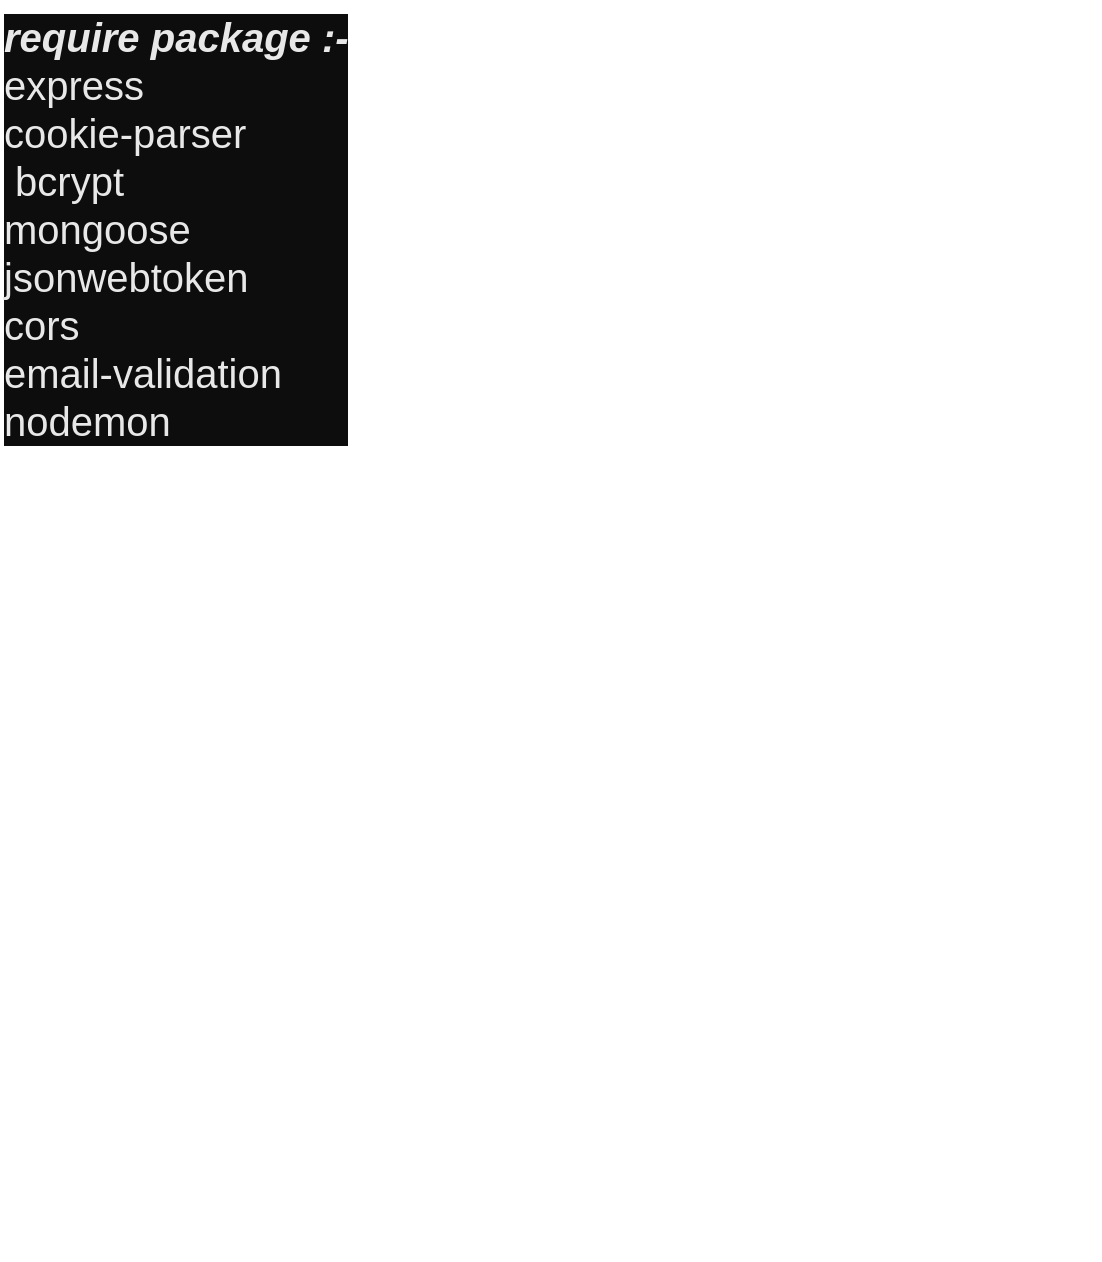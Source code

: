 <mxfile>
    <diagram id="hKfxKzu_sT4NZ2iY8Ak6" name="Page-1">
        <mxGraphModel dx="1402" dy="5963" grid="1" gridSize="10" guides="1" tooltips="1" connect="1" arrows="1" fold="1" page="1" pageScale="1" pageWidth="850" pageHeight="1100" math="0" shadow="0">
            <root>
                <mxCell id="0"/>
                <mxCell id="1" parent="0"/>
                <mxCell id="2" value="&lt;span style=&quot;&quot;&gt;&lt;font&gt;&lt;b style=&quot;&quot;&gt;&lt;i style=&quot;&quot;&gt;require package :-&lt;/i&gt;&lt;/b&gt;&lt;br&gt;express &lt;br&gt;cookie-parser&lt;br&gt;&amp;nbsp;bcrypt &lt;br&gt;mongoose &lt;br&gt;jsonwebtoken &lt;br&gt;cors &lt;br&gt;email-validation&lt;br&gt;nodemon&amp;nbsp;&lt;br&gt;&lt;/font&gt;&lt;/span&gt;" style="text;html=1;strokeColor=none;fillColor=none;align=left;verticalAlign=top;whiteSpace=wrap;rounded=0;sketch=1;hachureGap=4;jiggle=2;curveFitting=1;fontFamily=Helvetica;fontSize=20;labelBackgroundColor=#0D0D0D;fontColor=#E8E8E8;" vertex="1" parent="1">
                    <mxGeometry x="-80" y="-4990" width="550" height="630" as="geometry"/>
                </mxCell>
            </root>
        </mxGraphModel>
    </diagram>
</mxfile>